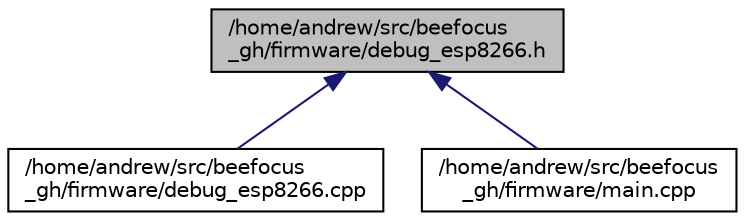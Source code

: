 digraph "/home/andrew/src/beefocus_gh/firmware/debug_esp8266.h"
{
 // INTERACTIVE_SVG=YES
  edge [fontname="Helvetica",fontsize="10",labelfontname="Helvetica",labelfontsize="10"];
  node [fontname="Helvetica",fontsize="10",shape=record];
  Node9 [label="/home/andrew/src/beefocus\l_gh/firmware/debug_esp8266.h",height=0.2,width=0.4,color="black", fillcolor="grey75", style="filled", fontcolor="black"];
  Node9 -> Node10 [dir="back",color="midnightblue",fontsize="10",style="solid",fontname="Helvetica"];
  Node10 [label="/home/andrew/src/beefocus\l_gh/firmware/debug_esp8266.cpp",height=0.2,width=0.4,color="black", fillcolor="white", style="filled",URL="$de/db3/debug__esp8266_8cpp.html"];
  Node9 -> Node11 [dir="back",color="midnightblue",fontsize="10",style="solid",fontname="Helvetica"];
  Node11 [label="/home/andrew/src/beefocus\l_gh/firmware/main.cpp",height=0.2,width=0.4,color="black", fillcolor="white", style="filled",URL="$df/d0a/main_8cpp.html"];
}
